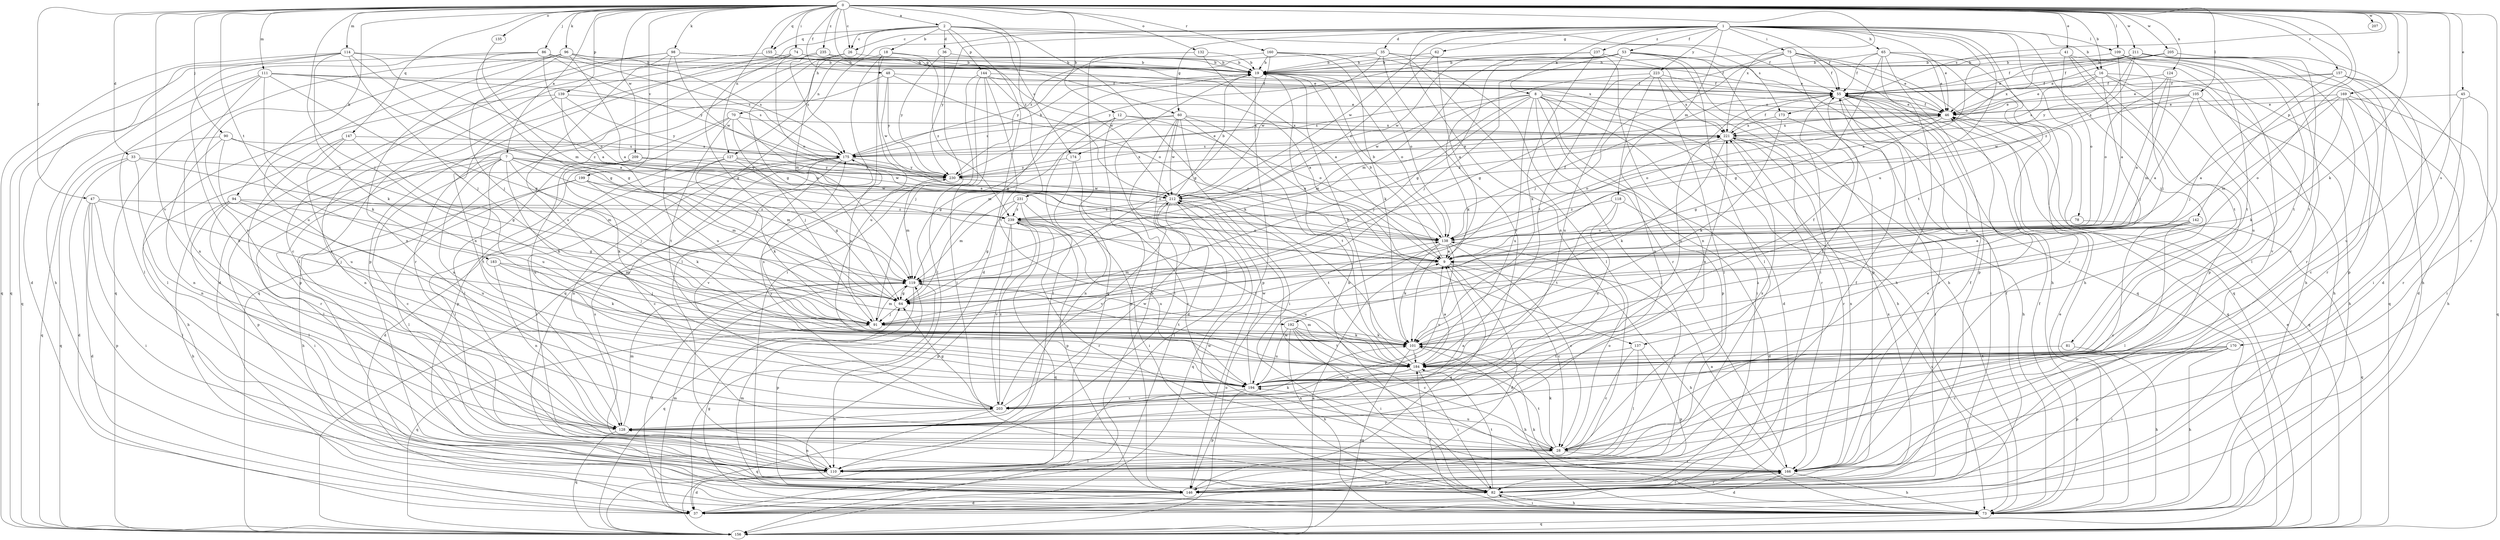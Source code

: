strict digraph  {
0;
1;
2;
7;
8;
9;
12;
16;
18;
19;
26;
28;
33;
35;
36;
37;
41;
45;
46;
47;
48;
53;
55;
60;
62;
64;
65;
70;
73;
74;
75;
78;
81;
82;
86;
90;
91;
94;
96;
98;
101;
105;
109;
110;
111;
114;
118;
119;
124;
127;
128;
132;
135;
137;
138;
139;
142;
144;
146;
147;
155;
156;
157;
160;
166;
169;
170;
173;
174;
175;
183;
184;
192;
194;
199;
203;
205;
207;
209;
211;
212;
221;
223;
230;
231;
235;
237;
239;
0 -> 2  [label=a];
0 -> 7  [label=a];
0 -> 12  [label=b];
0 -> 16  [label=b];
0 -> 26  [label=c];
0 -> 33  [label=d];
0 -> 41  [label=e];
0 -> 45  [label=e];
0 -> 47  [label=f];
0 -> 48  [label=f];
0 -> 60  [label=g];
0 -> 74  [label=i];
0 -> 86  [label=j];
0 -> 90  [label=j];
0 -> 91  [label=j];
0 -> 94  [label=k];
0 -> 96  [label=k];
0 -> 98  [label=k];
0 -> 101  [label=k];
0 -> 105  [label=l];
0 -> 109  [label=l];
0 -> 111  [label=m];
0 -> 114  [label=m];
0 -> 124  [label=n];
0 -> 127  [label=n];
0 -> 132  [label=o];
0 -> 135  [label=o];
0 -> 137  [label=o];
0 -> 139  [label=p];
0 -> 142  [label=p];
0 -> 147  [label=q];
0 -> 155  [label=q];
0 -> 157  [label=r];
0 -> 160  [label=r];
0 -> 166  [label=r];
0 -> 169  [label=s];
0 -> 170  [label=s];
0 -> 173  [label=s];
0 -> 183  [label=t];
0 -> 199  [label=v];
0 -> 203  [label=v];
0 -> 205  [label=w];
0 -> 207  [label=w];
0 -> 209  [label=w];
0 -> 211  [label=w];
0 -> 221  [label=x];
0 -> 231  [label=z];
0 -> 235  [label=z];
1 -> 8  [label=a];
1 -> 9  [label=a];
1 -> 16  [label=b];
1 -> 26  [label=c];
1 -> 35  [label=d];
1 -> 46  [label=e];
1 -> 53  [label=f];
1 -> 55  [label=f];
1 -> 60  [label=g];
1 -> 62  [label=g];
1 -> 65  [label=h];
1 -> 75  [label=i];
1 -> 78  [label=i];
1 -> 81  [label=i];
1 -> 109  [label=l];
1 -> 118  [label=m];
1 -> 127  [label=n];
1 -> 128  [label=n];
1 -> 184  [label=t];
1 -> 192  [label=u];
1 -> 212  [label=w];
1 -> 223  [label=y];
1 -> 230  [label=y];
1 -> 237  [label=z];
2 -> 18  [label=b];
2 -> 26  [label=c];
2 -> 36  [label=d];
2 -> 37  [label=d];
2 -> 55  [label=f];
2 -> 70  [label=h];
2 -> 137  [label=o];
2 -> 144  [label=p];
2 -> 146  [label=p];
2 -> 155  [label=q];
2 -> 173  [label=s];
2 -> 174  [label=s];
7 -> 28  [label=c];
7 -> 91  [label=j];
7 -> 101  [label=k];
7 -> 110  [label=l];
7 -> 119  [label=m];
7 -> 146  [label=p];
7 -> 184  [label=t];
7 -> 192  [label=u];
7 -> 194  [label=u];
7 -> 212  [label=w];
7 -> 230  [label=y];
8 -> 37  [label=d];
8 -> 46  [label=e];
8 -> 73  [label=h];
8 -> 82  [label=i];
8 -> 91  [label=j];
8 -> 110  [label=l];
8 -> 119  [label=m];
8 -> 146  [label=p];
8 -> 166  [label=r];
8 -> 174  [label=s];
8 -> 194  [label=u];
8 -> 212  [label=w];
9 -> 19  [label=b];
9 -> 28  [label=c];
9 -> 37  [label=d];
9 -> 73  [label=h];
9 -> 119  [label=m];
12 -> 64  [label=g];
12 -> 110  [label=l];
12 -> 138  [label=o];
12 -> 146  [label=p];
12 -> 221  [label=x];
16 -> 46  [label=e];
16 -> 55  [label=f];
16 -> 73  [label=h];
16 -> 91  [label=j];
16 -> 156  [label=q];
16 -> 175  [label=s];
16 -> 194  [label=u];
18 -> 19  [label=b];
18 -> 82  [label=i];
18 -> 110  [label=l];
18 -> 156  [label=q];
18 -> 194  [label=u];
18 -> 239  [label=z];
19 -> 55  [label=f];
19 -> 64  [label=g];
19 -> 138  [label=o];
19 -> 146  [label=p];
26 -> 19  [label=b];
26 -> 64  [label=g];
26 -> 119  [label=m];
26 -> 156  [label=q];
28 -> 101  [label=k];
28 -> 110  [label=l];
28 -> 138  [label=o];
28 -> 166  [label=r];
28 -> 184  [label=t];
28 -> 194  [label=u];
28 -> 221  [label=x];
33 -> 37  [label=d];
33 -> 119  [label=m];
33 -> 128  [label=n];
33 -> 156  [label=q];
33 -> 230  [label=y];
35 -> 19  [label=b];
35 -> 55  [label=f];
35 -> 110  [label=l];
35 -> 175  [label=s];
35 -> 203  [label=v];
35 -> 212  [label=w];
36 -> 19  [label=b];
36 -> 82  [label=i];
36 -> 230  [label=y];
37 -> 19  [label=b];
37 -> 119  [label=m];
41 -> 19  [label=b];
41 -> 73  [label=h];
41 -> 138  [label=o];
41 -> 146  [label=p];
41 -> 184  [label=t];
45 -> 46  [label=e];
45 -> 82  [label=i];
45 -> 166  [label=r];
45 -> 194  [label=u];
46 -> 55  [label=f];
46 -> 64  [label=g];
46 -> 138  [label=o];
46 -> 156  [label=q];
46 -> 221  [label=x];
47 -> 37  [label=d];
47 -> 82  [label=i];
47 -> 91  [label=j];
47 -> 110  [label=l];
47 -> 146  [label=p];
47 -> 239  [label=z];
48 -> 55  [label=f];
48 -> 138  [label=o];
48 -> 146  [label=p];
48 -> 212  [label=w];
48 -> 230  [label=y];
53 -> 19  [label=b];
53 -> 64  [label=g];
53 -> 73  [label=h];
53 -> 82  [label=i];
53 -> 91  [label=j];
53 -> 110  [label=l];
53 -> 119  [label=m];
53 -> 156  [label=q];
53 -> 184  [label=t];
53 -> 212  [label=w];
55 -> 46  [label=e];
55 -> 82  [label=i];
55 -> 156  [label=q];
55 -> 166  [label=r];
55 -> 194  [label=u];
60 -> 9  [label=a];
60 -> 37  [label=d];
60 -> 82  [label=i];
60 -> 110  [label=l];
60 -> 119  [label=m];
60 -> 175  [label=s];
60 -> 184  [label=t];
60 -> 212  [label=w];
60 -> 221  [label=x];
62 -> 9  [label=a];
62 -> 19  [label=b];
62 -> 239  [label=z];
64 -> 91  [label=j];
65 -> 19  [label=b];
65 -> 28  [label=c];
65 -> 46  [label=e];
65 -> 55  [label=f];
65 -> 64  [label=g];
65 -> 73  [label=h];
65 -> 146  [label=p];
65 -> 166  [label=r];
70 -> 9  [label=a];
70 -> 91  [label=j];
70 -> 110  [label=l];
70 -> 146  [label=p];
70 -> 184  [label=t];
70 -> 221  [label=x];
73 -> 46  [label=e];
73 -> 55  [label=f];
73 -> 64  [label=g];
73 -> 82  [label=i];
73 -> 101  [label=k];
73 -> 119  [label=m];
73 -> 156  [label=q];
73 -> 184  [label=t];
74 -> 19  [label=b];
74 -> 46  [label=e];
74 -> 64  [label=g];
74 -> 110  [label=l];
74 -> 128  [label=n];
74 -> 138  [label=o];
75 -> 19  [label=b];
75 -> 46  [label=e];
75 -> 55  [label=f];
75 -> 64  [label=g];
75 -> 73  [label=h];
75 -> 91  [label=j];
75 -> 146  [label=p];
75 -> 156  [label=q];
78 -> 138  [label=o];
78 -> 156  [label=q];
81 -> 73  [label=h];
81 -> 184  [label=t];
82 -> 19  [label=b];
82 -> 55  [label=f];
82 -> 73  [label=h];
82 -> 166  [label=r];
82 -> 184  [label=t];
82 -> 212  [label=w];
86 -> 19  [label=b];
86 -> 64  [label=g];
86 -> 128  [label=n];
86 -> 138  [label=o];
86 -> 156  [label=q];
86 -> 175  [label=s];
86 -> 230  [label=y];
90 -> 64  [label=g];
90 -> 128  [label=n];
90 -> 156  [label=q];
90 -> 175  [label=s];
90 -> 194  [label=u];
91 -> 101  [label=k];
91 -> 119  [label=m];
91 -> 156  [label=q];
91 -> 175  [label=s];
94 -> 64  [label=g];
94 -> 73  [label=h];
94 -> 82  [label=i];
94 -> 110  [label=l];
94 -> 194  [label=u];
94 -> 239  [label=z];
96 -> 9  [label=a];
96 -> 19  [label=b];
96 -> 91  [label=j];
96 -> 156  [label=q];
96 -> 175  [label=s];
96 -> 194  [label=u];
96 -> 203  [label=v];
96 -> 221  [label=x];
98 -> 19  [label=b];
98 -> 28  [label=c];
98 -> 46  [label=e];
98 -> 91  [label=j];
98 -> 128  [label=n];
98 -> 194  [label=u];
98 -> 212  [label=w];
101 -> 55  [label=f];
101 -> 73  [label=h];
101 -> 156  [label=q];
101 -> 184  [label=t];
105 -> 9  [label=a];
105 -> 46  [label=e];
105 -> 73  [label=h];
105 -> 203  [label=v];
105 -> 212  [label=w];
105 -> 221  [label=x];
109 -> 9  [label=a];
109 -> 19  [label=b];
109 -> 73  [label=h];
109 -> 91  [label=j];
109 -> 110  [label=l];
109 -> 184  [label=t];
110 -> 37  [label=d];
110 -> 46  [label=e];
110 -> 55  [label=f];
110 -> 128  [label=n];
111 -> 9  [label=a];
111 -> 55  [label=f];
111 -> 64  [label=g];
111 -> 101  [label=k];
111 -> 110  [label=l];
111 -> 128  [label=n];
111 -> 156  [label=q];
111 -> 175  [label=s];
114 -> 9  [label=a];
114 -> 19  [label=b];
114 -> 37  [label=d];
114 -> 64  [label=g];
114 -> 73  [label=h];
114 -> 91  [label=j];
114 -> 101  [label=k];
114 -> 156  [label=q];
118 -> 37  [label=d];
118 -> 184  [label=t];
118 -> 194  [label=u];
118 -> 239  [label=z];
119 -> 37  [label=d];
119 -> 64  [label=g];
119 -> 146  [label=p];
119 -> 156  [label=q];
119 -> 184  [label=t];
124 -> 9  [label=a];
124 -> 55  [label=f];
124 -> 119  [label=m];
124 -> 138  [label=o];
127 -> 37  [label=d];
127 -> 64  [label=g];
127 -> 101  [label=k];
127 -> 110  [label=l];
127 -> 138  [label=o];
127 -> 230  [label=y];
128 -> 9  [label=a];
128 -> 28  [label=c];
128 -> 101  [label=k];
128 -> 119  [label=m];
128 -> 156  [label=q];
132 -> 9  [label=a];
132 -> 19  [label=b];
132 -> 156  [label=q];
135 -> 119  [label=m];
137 -> 28  [label=c];
137 -> 110  [label=l];
137 -> 146  [label=p];
137 -> 184  [label=t];
138 -> 9  [label=a];
138 -> 19  [label=b];
138 -> 28  [label=c];
138 -> 55  [label=f];
138 -> 101  [label=k];
138 -> 194  [label=u];
138 -> 203  [label=v];
139 -> 46  [label=e];
139 -> 110  [label=l];
139 -> 203  [label=v];
139 -> 230  [label=y];
139 -> 239  [label=z];
142 -> 9  [label=a];
142 -> 28  [label=c];
142 -> 101  [label=k];
142 -> 110  [label=l];
142 -> 138  [label=o];
144 -> 9  [label=a];
144 -> 55  [label=f];
144 -> 82  [label=i];
144 -> 91  [label=j];
144 -> 101  [label=k];
144 -> 110  [label=l];
144 -> 184  [label=t];
146 -> 9  [label=a];
146 -> 37  [label=d];
146 -> 221  [label=x];
147 -> 73  [label=h];
147 -> 128  [label=n];
147 -> 166  [label=r];
147 -> 175  [label=s];
147 -> 194  [label=u];
155 -> 19  [label=b];
155 -> 37  [label=d];
156 -> 9  [label=a];
156 -> 46  [label=e];
156 -> 138  [label=o];
157 -> 37  [label=d];
157 -> 46  [label=e];
157 -> 55  [label=f];
157 -> 82  [label=i];
157 -> 91  [label=j];
157 -> 166  [label=r];
160 -> 19  [label=b];
160 -> 64  [label=g];
160 -> 101  [label=k];
160 -> 138  [label=o];
160 -> 166  [label=r];
160 -> 230  [label=y];
166 -> 9  [label=a];
166 -> 37  [label=d];
166 -> 55  [label=f];
166 -> 73  [label=h];
166 -> 82  [label=i];
166 -> 146  [label=p];
166 -> 175  [label=s];
166 -> 212  [label=w];
166 -> 221  [label=x];
169 -> 9  [label=a];
169 -> 28  [label=c];
169 -> 46  [label=e];
169 -> 73  [label=h];
169 -> 101  [label=k];
169 -> 119  [label=m];
169 -> 156  [label=q];
170 -> 28  [label=c];
170 -> 73  [label=h];
170 -> 82  [label=i];
170 -> 146  [label=p];
170 -> 184  [label=t];
170 -> 194  [label=u];
173 -> 73  [label=h];
173 -> 101  [label=k];
173 -> 221  [label=x];
174 -> 28  [label=c];
174 -> 128  [label=n];
174 -> 230  [label=y];
175 -> 19  [label=b];
175 -> 28  [label=c];
175 -> 46  [label=e];
175 -> 110  [label=l];
175 -> 128  [label=n];
175 -> 203  [label=v];
175 -> 230  [label=y];
183 -> 91  [label=j];
183 -> 101  [label=k];
183 -> 119  [label=m];
183 -> 128  [label=n];
184 -> 9  [label=a];
184 -> 19  [label=b];
184 -> 82  [label=i];
184 -> 119  [label=m];
184 -> 128  [label=n];
184 -> 175  [label=s];
184 -> 194  [label=u];
192 -> 28  [label=c];
192 -> 73  [label=h];
192 -> 82  [label=i];
192 -> 101  [label=k];
192 -> 184  [label=t];
192 -> 194  [label=u];
194 -> 146  [label=p];
194 -> 203  [label=v];
194 -> 212  [label=w];
194 -> 221  [label=x];
199 -> 73  [label=h];
199 -> 101  [label=k];
199 -> 110  [label=l];
199 -> 119  [label=m];
199 -> 212  [label=w];
203 -> 55  [label=f];
203 -> 64  [label=g];
203 -> 128  [label=n];
203 -> 156  [label=q];
203 -> 212  [label=w];
203 -> 230  [label=y];
203 -> 239  [label=z];
205 -> 19  [label=b];
205 -> 37  [label=d];
205 -> 46  [label=e];
205 -> 55  [label=f];
205 -> 184  [label=t];
209 -> 101  [label=k];
209 -> 194  [label=u];
209 -> 212  [label=w];
209 -> 230  [label=y];
211 -> 19  [label=b];
211 -> 28  [label=c];
211 -> 46  [label=e];
211 -> 55  [label=f];
211 -> 146  [label=p];
211 -> 166  [label=r];
211 -> 184  [label=t];
211 -> 221  [label=x];
211 -> 230  [label=y];
211 -> 239  [label=z];
212 -> 19  [label=b];
212 -> 110  [label=l];
212 -> 156  [label=q];
212 -> 184  [label=t];
212 -> 203  [label=v];
212 -> 221  [label=x];
212 -> 239  [label=z];
221 -> 55  [label=f];
221 -> 82  [label=i];
221 -> 101  [label=k];
221 -> 138  [label=o];
221 -> 166  [label=r];
221 -> 175  [label=s];
223 -> 55  [label=f];
223 -> 101  [label=k];
223 -> 110  [label=l];
223 -> 128  [label=n];
223 -> 194  [label=u];
223 -> 221  [label=x];
230 -> 46  [label=e];
230 -> 119  [label=m];
230 -> 212  [label=w];
230 -> 221  [label=x];
231 -> 64  [label=g];
231 -> 82  [label=i];
231 -> 119  [label=m];
231 -> 146  [label=p];
231 -> 239  [label=z];
235 -> 19  [label=b];
235 -> 166  [label=r];
235 -> 175  [label=s];
235 -> 212  [label=w];
237 -> 19  [label=b];
237 -> 73  [label=h];
237 -> 101  [label=k];
237 -> 128  [label=n];
237 -> 230  [label=y];
239 -> 138  [label=o];
239 -> 146  [label=p];
239 -> 156  [label=q];
239 -> 166  [label=r];
239 -> 184  [label=t];
239 -> 194  [label=u];
239 -> 203  [label=v];
}
